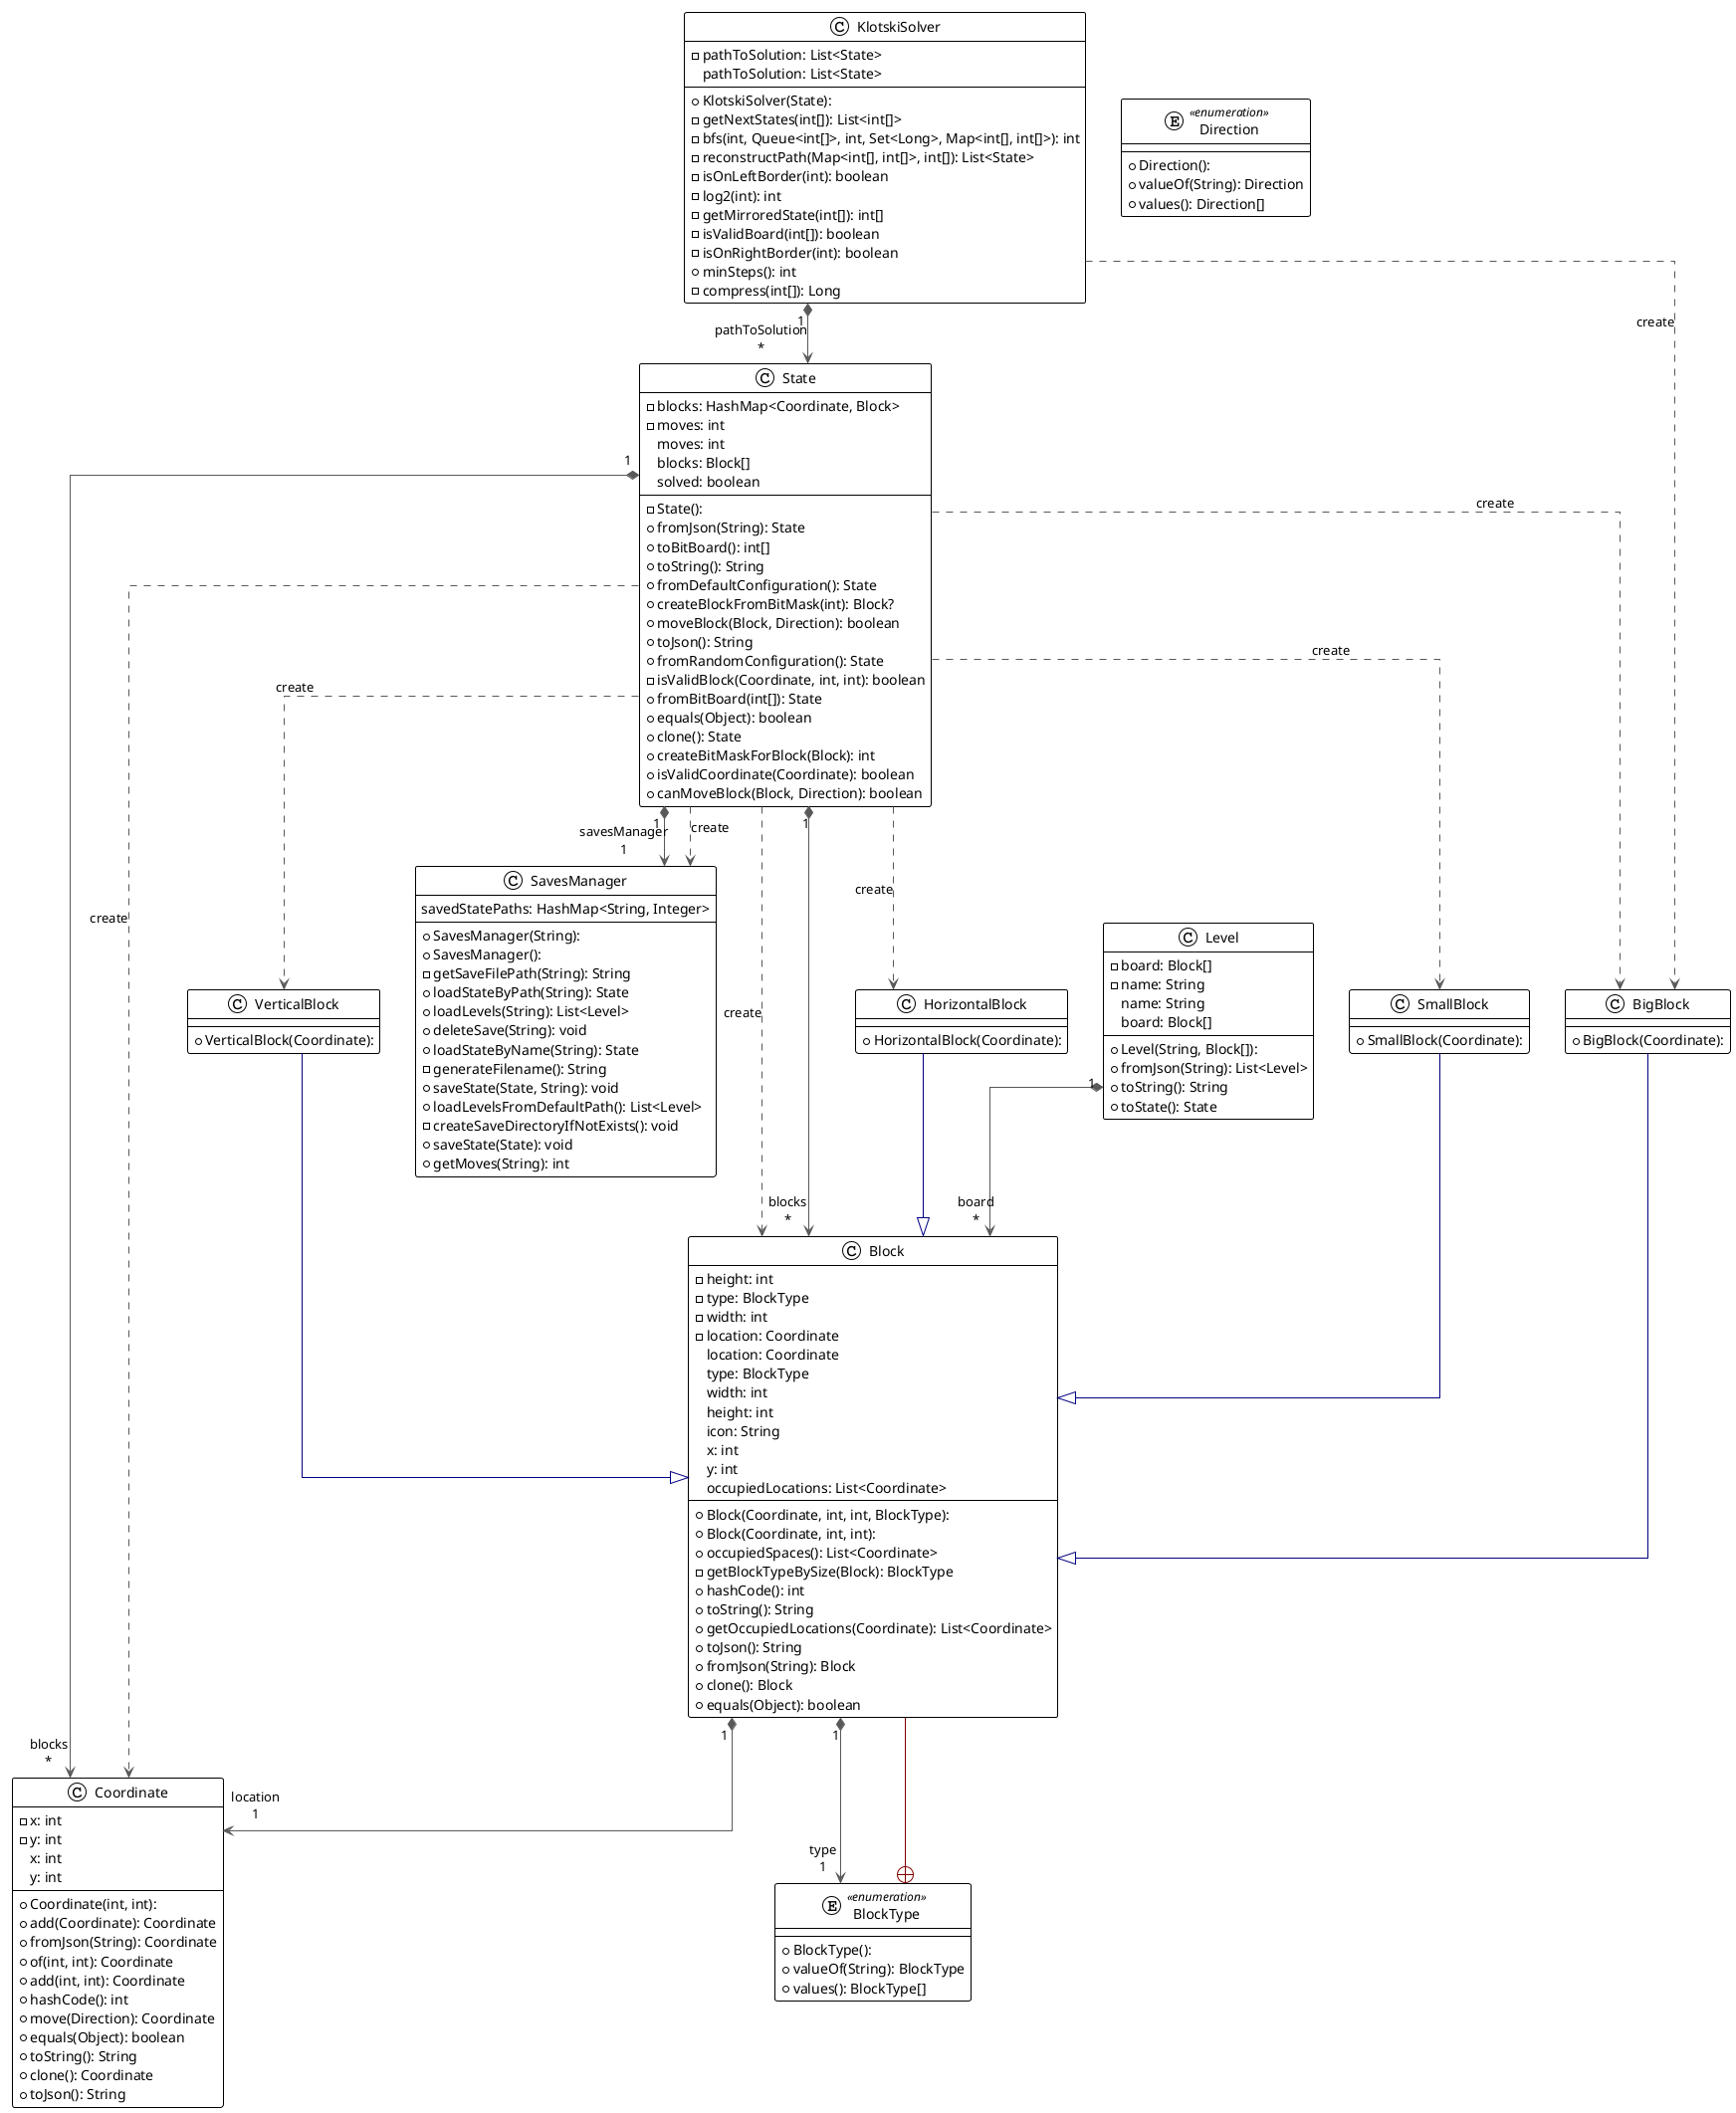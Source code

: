 @startuml

!theme plain
top to bottom direction
skinparam linetype ortho

class BigBlock {
+ BigBlock(Coordinate):
  }
  class Block {
+ Block(Coordinate, int, int, BlockType):
+ Block(Coordinate, int, int):
- height: int
- type: BlockType
- width: int
- location: Coordinate
+ occupiedSpaces(): List<Coordinate>
- getBlockTypeBySize(Block): BlockType
+ hashCode(): int
+ toString(): String
+ getOccupiedLocations(Coordinate): List<Coordinate>
+ toJson(): String
+ fromJson(String): Block
+ clone(): Block
+ equals(Object): boolean
  location: Coordinate
  type: BlockType
  width: int
  height: int
  icon: String
  x: int
  y: int
  occupiedLocations: List<Coordinate>
  }
  enum BlockType << enumeration >> {
+ BlockType():
+ valueOf(String): BlockType
+ values(): BlockType[]
  }
  class Coordinate {
+ Coordinate(int, int):
- x: int
- y: int
+ add(Coordinate): Coordinate
+ fromJson(String): Coordinate
+ of(int, int): Coordinate
+ add(int, int): Coordinate
+ hashCode(): int
+ move(Direction): Coordinate
+ equals(Object): boolean
+ toString(): String
+ clone(): Coordinate
+ toJson(): String
  x: int
  y: int
  }
  enum Direction << enumeration >> {
+ Direction():
+ valueOf(String): Direction
+ values(): Direction[]
  }
  class HorizontalBlock {
+ HorizontalBlock(Coordinate):
  }
  class KlotskiSolver {
+ KlotskiSolver(State):
- pathToSolution: List<State>
- getNextStates(int[]): List<int[]>
- bfs(int, Queue<int[]>, int, Set<Long>, Map<int[], int[]>): int
- reconstructPath(Map<int[], int[]>, int[]): List<State>
- isOnLeftBorder(int): boolean
- log2(int): int
- getMirroredState(int[]): int[]
- isValidBoard(int[]): boolean
- isOnRightBorder(int): boolean
+ minSteps(): int
- compress(int[]): Long
  pathToSolution: List<State>
  }
  class Level {
+ Level(String, Block[]):
- board: Block[]
- name: String
+ fromJson(String): List<Level>
+ toString(): String
+ toState(): State
  name: String
  board: Block[]
  }
  class SavesManager {
+ SavesManager(String):
+ SavesManager():
- getSaveFilePath(String): String
+ loadStateByPath(String): State
+ loadLevels(String): List<Level>
+ deleteSave(String): void
+ loadStateByName(String): State
- generateFilename(): String
+ saveState(State, String): void
+ loadLevelsFromDefaultPath(): List<Level>
- createSaveDirectoryIfNotExists(): void
+ saveState(State): void
+ getMoves(String): int
  savedStatePaths: HashMap<String, Integer>
  }
  class SmallBlock {
+ SmallBlock(Coordinate):
  }
  class State {
- State():
- blocks: HashMap<Coordinate, Block>
- moves: int
+ fromJson(String): State
+ toBitBoard(): int[]
+ toString(): String
+ fromDefaultConfiguration(): State
+ createBlockFromBitMask(int): Block?
+ moveBlock(Block, Direction): boolean
+ toJson(): String
+ fromRandomConfiguration(): State
- isValidBlock(Coordinate, int, int): boolean
+ fromBitBoard(int[]): State
+ equals(Object): boolean
+ clone(): State
+ createBitMaskForBlock(Block): int
+ isValidCoordinate(Coordinate): boolean
+ canMoveBlock(Block, Direction): boolean
  moves: int
  blocks: Block[]
  solved: boolean
  }
  class VerticalBlock {
+ VerticalBlock(Coordinate):
  }

BigBlock         -[#000082,plain]-^  Block           
Block           "1" *-[#595959,plain]-> "type\n1" BlockType       
Block           "1" *-[#595959,plain]-> "location\n1" Coordinate      
BlockType        +-[#820000,plain]-  Block           
HorizontalBlock  -[#000082,plain]-^  Block           
KlotskiSolver    -[#595959,dashed]->  BigBlock        : "«create»"
KlotskiSolver   "1" *-[#595959,plain]-> "pathToSolution\n*" State           
Level           "1" *-[#595959,plain]-> "board\n*" Block           
SmallBlock       -[#000082,plain]-^  Block           
State            -[#595959,dashed]->  BigBlock        : "«create»"
State            -[#595959,dashed]->  Block           : "«create»"
State           "1" *-[#595959,plain]-> "blocks\n*" Block           
State           "1" *-[#595959,plain]-> "blocks\n*" Coordinate      
State            -[#595959,dashed]->  Coordinate      : "«create»"
State            -[#595959,dashed]->  HorizontalBlock : "«create»"
State           "1" *-[#595959,plain]-> "savesManager\n1" SavesManager    
State            -[#595959,dashed]->  SavesManager    : "«create»"
State            -[#595959,dashed]->  SmallBlock      : "«create»"
State            -[#595959,dashed]->  VerticalBlock   : "«create»"
VerticalBlock    -[#000082,plain]-^  Block

@enduml